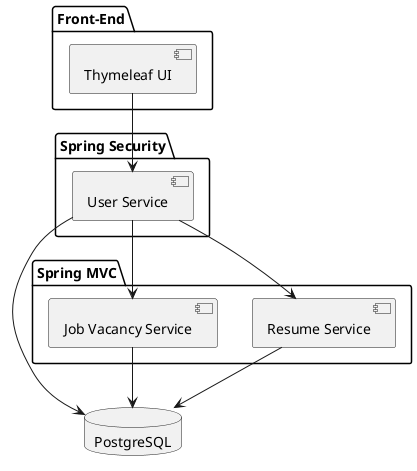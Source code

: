 @startuml Component Diagram

package "Front-End" {
  [Thymeleaf UI]
}

package "Spring MVC" {
  [Resume Service]
  [Job Vacancy Service]
}

package "Spring Security" {
  [User Service]
}

database "PostgreSQL" as db

[Thymeleaf UI] --> [User Service]
[User Service] --> db
[User Service] --> [Resume Service]
[User Service] --> [Job Vacancy Service]
[Resume Service] --> db
[Job Vacancy Service] --> db

@enduml